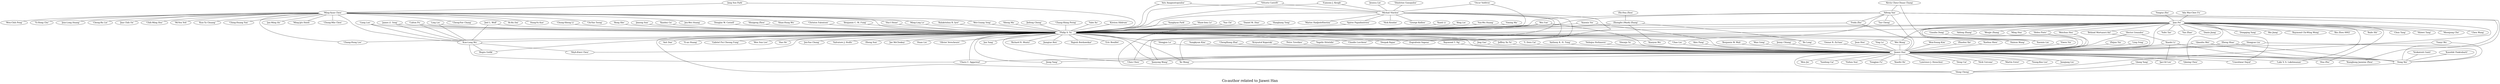 /*****
Co-author related to Jiawei Han
*****/

graph G {
  graph [splines=true overlap=false]
  node  [shape=ellipse, width=0.3, height=0.3]
  15142 [label="'Philip S. Yu'"];
  43 [label="'Xiaoxin Yin'"];
  19495 [label="'Jiawei Han'"];
  444 [label="'Chung-Sheng Li'"];
  4779 [label="'Jian Pei'"];
  802 [label="'Yongtai Zhu'"];
  816 [label="'ChengXiang Zhai'"];
  967 [label="'Tianyi Wu'"];
  27915 [label="'Dong Xin'"];
  1029 [label="'Krzysztof Koperski'"];
  1046 [label="'Petre Tzvetkov'"];
  1049 [label="'Raymond T. Ng'"];
  2890 [label="'Ming-Syan Chen'"];
  1235 [label="'Jong Soo Park'"];
  1264 [label="'Rong She'"];
  1388 [label="'Jimeng Sun'"];
  1692 [label="'Joel L. Wolf'"];
  19518 [label="'Kun-Lung Wu'"];
  9263 [label="'Michail Vlachos'"];
  1745 [label="'Vittorio Castelli'"];
  1815 [label="'Xiaohui Gu'"];
  2128 [label="'Douglas W. Cornell'"];
  2330 [label="'Shuigeng Zhou'"];
  2346 [label="'Christos Faloutsos'"];
  2402 [label="'Benjamin C. M. Fung'"];
  2576 [label="'Xifeng Yan'"];
  2534 [label="'Kevin Chen-Chuan Chang'"];
  28675 [label="'Hong Cheng'"];
  2673 [label="'Qiaozhu Mei'"];
  2677 [label="'Y. Dora Cai'"];
  3285 [label="'Wei-Guang Teng'"];
  3427 [label="'Hongyan Liu'"];
  3454 [label="'Balakrishna R. Iyer'"];
  3755 [label="'Ada Wai-Chee Fu'"];
  3786 [label="'Ming-Jyh Hsieh'"];
  3813 [label="'Eamonn J. Keogh'"];
  4096 [label="'Chung-Min Chen'"];
  4446 [label="'Sheng Ma'"];
  4521 [label="'Oscar Valdivia'"];
  4855 [label="'Jiefeng Cheng'"];
  4955 [label="'Guozhu Dong'"];
  4962 [label="'Jessica Lin'"];
  10170 [label="'Zhongfei (Mark) Zhang'"];
  5005 [label="'Zhi-Hua Zhou'"];
  5067 [label="'Helen Pinto'"];
  5123 [label="'Aris Anagnostopoulos'"];
  5315 [label="'Cheng-Yue Chang'"];
  5432 [label="'Bi-Ru Dai'"];
  5575 [label="'Chun Tang'"];
  5627 [label="'Hung-Yu Kao'"];
  5736 [label="'Anthony K. H. Tung'"];
  5845 [label="'Chi-Yao Tseng'"];
  11618 [label="'Xiaolei Li'"];
  5898 [label="'Hector Gonzalez'"];
  6191 [label="'Nebojsa Stefanovic'"];
  6235 [label="'Jen-Wei Huang'"];
  6250 [label="'Chang-Shing Perng'"];
  6618 [label="'Dimitrios Gunopulos'"];
  6626 [label="'Gang Luo'"];
  6629 [label="'Meichun Hsu'"];
  6673 [label="'James Z. Teng'"];
  6804 [label="'Shan-Hung Wu'"];
  6848 [label="'Yabo Xu'"];
  6871 [label="'Shiwei Tang'"];
  6936 [label="'Kirsten Hildrum'"];
  7455 [label="'Wen-Chih Peng'"];
  7719 [label="'Sanghyun Park'"];
  7900 [label="'Hwanjo Yu'"];
  8271 [label="'Alex Pang'"];
  8444 [label="'Benjamin W. Wah'"];
  8573 [label="'Wan Gong'"];
  8853 [label="'Calton Pu'"];
  8873 [label="'Shaw-hwa Lo'"];
  8919 [label="'Hui-I Hsiao'"];
  8949 [label="'Jenny Chiang'"];
  9128 [label="'Ming-Ling Lo'"];
  9512 [label="'Yi-Hong Chu'"];
  9585 [label="'Yun Chi'"];
  10431 [label="'Osmar R. Za?ane'"];
  10866 [label="'Jian Chih Ou'"];
  11062 [label="'Behzad Mortazavi-Asl'"];
  11122 [label="'Moonjung Cho'"];
  11304 [label="'Chen Wang'"];
  12443 [label="'Jean Hou'"];
  12565 [label="'Ying Lu'"];
  12666 [label="'Won-Young Kim'"];
  13153 [label="'Zhaohui Xie'"];
  13190 [label="'Daniel M. Dias'"];
  13307 [label="'Hanghang Tong'"];
  13331 [label="'Wei Fan'"];
  13411 [label="'Xuehua Shen'"];
  13487 [label="'Yiwen Yin'"];
  13679 [label="'Chih-Ming Hsu'"];
  13942 [label="'Venkatesh Ganti'"];
  14076 [label="'Mi-Yen Yeh'"];
  14386 [label="'Zheng Shao'"];
  14555 [label="'Ling Liu'"];
  14694 [label="'Xiaoli Li'"];
  14705 [label="'Spiros Papadimitriou'"];
  14767 [label="'Bing Liu'"];
  14780 [label="'Feida Zhu'"];
  14810 [label="'Yun-Wu Huang'"];
  15135 [label="'Yiming Ma'"];
  15268 [label="'Aidong Zhang'"];
  15597 [label="'Kun-Ta Chuang'"];
  15933 [label="'Vagelis Hristidis'"];
  15966 [label="'Wenjie Zhang'"];
  16003 [label="'Olivier Verscheure'"];
  16084 [label="'Jeffrey Xu Yu'"];
  16155 [label="'Zhijun Yin'"];
  16391 [label="'Jun Yang'"];
  16518 [label="'Xuemin Lin'"];
  16886 [label="'Bo Long'"];
  17452 [label="'Claudio Lucchese'"];
  17551 [label="'Kaushik Chakrabarti'"];
  17655 [label="'Richard R. Muntz'"];
  17730 [label="'Hongjun Lu'"];
  17759 [label="'Chao Liu'"];
  17807 [label="'Ling Feng'"];
  17814 [label="'Jiangtao Ren'"];
  18018 [label="'Ming Hua'"];
  18334 [label="'Deepak Rajan'"];
  18684 [label="'Nick Koudas'"];
  18805 [label="'Yufei Tao'"];
  18997 [label="'Jiun-Long Huang'"];
  19038 [label="'Yan Zhao'"];
  19068 [label="'Sangkyum Kim'"];
  19168 [label="'Wei Wang'"];
  19213 [label="'Jing Gao'"];
  19270 [label="'Daxin Jiang'"];
  19400 [label="'Rajesh Bordawekar'"];
  19815 [label="'Tao Cheng'"];
  19836 [label="'Eric Bouillet'"];
  19858 [label="'Asit Dan'"];
  20359 [label="'Jiong Yang'"];
  20627 [label="'Yi-an Huang'"];
  20758 [label="'Xiaofei He'"];
  21039 [label="'Dongqing Yang'"];
  21155 [label="'Lawrence J. Henschen'"];
  21209 [label="'Deng Cai'"];
  21266 [label="'Haixun Wang'"];
  21362 [label="'Bugra Gedik'"];
  21430 [label="'Laks V. S. Lakshmanan'"];
  21522 [label="'Qiang Yang'"];
  21634 [label="'George Kollios'"];
  21675 [label="'Bin Jiang'"];
  21681 [label="'Nick Cercone'"];
  21745 [label="'Martin Ester'"];
  21750 [label="'Gabriel Pui Cheong Fung'"];
  22313 [label="'Cheng-Ru Lin'"];
  22539 [label="'Young-Koo Lee'"];
  22705 [label="'Ching-Huang Yun'"];
  23366 [label="'Wee Sun Lee'"];
  23720 [label="'Shyh-Kwei Chen'"];
  23724 [label="'Junqiang Liu'"];
  23744 [label="'Raymond Chi-Wing Wong'"];
  23938 [label="'Xiaoyun Wu'"];
  24058 [label="'Hao He'"];
  24114 [label="'Marios Hadjieleftheriou'"];
  24814 [label="'Bin Zhou 0002'"];
  24851 [label="'Jan-Ming Ho'"];
  25078 [label="'Wen Jin'"];
  25188 [label="'Jen-Yao Chung'"];
  25195 [label="'Chen Chen'"];
  25545 [label="'Salvatore J. Stolfo'"];
  25796 [label="'Yandong Cai'"];
  25817 [label="'Hua Zhu'"];
  25844 [label="'Zheng Sun'"];
  25926 [label="'Chang-Hung Lee'"];
  25999 [label="'Joe McCloskey'"];
  26329 [label="'Huan Liu'"];
  26385 [label="'Jae-Gil Lee'"];
  26652 [label="'Qiming Chen'"];
  26769 [label="'Umeshwar Dayal'"];
  26848 [label="'Zografoula Vagena'"];
  26997 [label="'Jianyong Wang'"];
  27598 [label="'Ke Wang'"];
  28115 [label="'Yizhou Sun'"];
  28213 [label="'Baile Shi'"];
  28419 [label="'Xianghong Jasmine Zhou'"];
  28432 [label="'Yongjian Fu'"];
  28502 [label="'Charu C. Aggarwal'"];
  15142 -- 15933;
  15142 -- 16003;
  15142 -- 16084;
  15142 -- 16391;
  15142 -- 16518;
  15142 -- 16886;
  15142 -- 17452;
  15142 -- 17655;
  15142 -- 17730;
  15142 -- 17759;
  15142 -- 17814;
  15142 -- 18334;
  15142 -- 19168;
  15142 -- 19213;
  15142 -- 19400;
  15142 -- 19495;
  15142 -- 19518;
  15142 -- 19836;
  15142 -- 19858;
  15142 -- 20359;
  15142 -- 20627;
  15142 -- 21266;
  15142 -- 21362;
  15142 -- 21750;
  15142 -- 23366;
  15142 -- 23720;
  15142 -- 23938;
  15142 -- 24058;
  15142 -- 25188;
  15142 -- 25195;
  15142 -- 25545;
  15142 -- 25844;
  15142 -- 25926;
  15142 -- 25999;
  15142 -- 26329;
  15142 -- 26848;
  15142 -- 26997;
  15142 -- 27598;
  15142 -- 28502;
  15142 -- 28675;
  43 -- 15142;
  43 -- 19495;
  19495 -- 20359;
  19495 -- 20758;
  19495 -- 21155;
  19495 -- 21209;
  19495 -- 21430;
  19495 -- 21681;
  19495 -- 21745;
  19495 -- 22539;
  19495 -- 23724;
  19495 -- 25078;
  19495 -- 25195;
  19495 -- 25796;
  19495 -- 25817;
  19495 -- 26385;
  19495 -- 26652;
  19495 -- 26769;
  19495 -- 26997;
  19495 -- 27598;
  19495 -- 27915;
  19495 -- 28115;
  19495 -- 28419;
  19495 -- 28432;
  19495 -- 28502;
  19495 -- 28675;
  444 -- 15142;
  4779 -- 4955;
  4779 -- 5067;
  4779 -- 5575;
  4779 -- 6629;
  4779 -- 6871;
  4779 -- 11062;
  4779 -- 11122;
  4779 -- 11304;
  4779 -- 15142;
  4779 -- 15268;
  4779 -- 15966;
  4779 -- 16518;
  4779 -- 18018;
  4779 -- 18805;
  4779 -- 19038;
  4779 -- 19168;
  4779 -- 19270;
  4779 -- 19495;
  4779 -- 21039;
  4779 -- 21266;
  4779 -- 21430;
  4779 -- 21675;
  4779 -- 23744;
  4779 -- 24814;
  4779 -- 25817;
  4779 -- 26652;
  4779 -- 26769;
  4779 -- 26997;
  4779 -- 27598;
  4779 -- 28213;
  802 -- 4779;
  816 -- 19495;
  967 -- 19495;
  967 -- 27915;
  27915 -- 28675;
  1029 -- 19495;
  1046 -- 19495;
  1049 -- 19495;
  2890 -- 3285;
  2890 -- 3786;
  2890 -- 4096;
  2890 -- 5315;
  2890 -- 5432;
  2890 -- 5627;
  2890 -- 5845;
  2890 -- 6235;
  2890 -- 6804;
  2890 -- 7455;
  2890 -- 8919;
  2890 -- 9128;
  2890 -- 9512;
  2890 -- 10866;
  2890 -- 13679;
  2890 -- 14076;
  2890 -- 15142;
  2890 -- 15597;
  2890 -- 18997;
  2890 -- 19518;
  2890 -- 22313;
  2890 -- 22705;
  2890 -- 24851;
  2890 -- 25926;
  1235 -- 2890;
  1235 -- 15142;
  1264 -- 15142;
  1388 -- 15142;
  1692 -- 15142;
  1692 -- 19518;
  19518 -- 21362;
  19518 -- 23720;
  19518 -- 28502;
  9263 -- 14705;
  9263 -- 15142;
  9263 -- 15933;
  9263 -- 17452;
  9263 -- 18334;
  9263 -- 18684;
  9263 -- 21634;
  9263 -- 24114;
  9263 -- 26848;
  1745 -- 9263;
  1745 -- 15142;
  1815 -- 15142;
  2128 -- 15142;
  2330 -- 15142;
  2346 -- 15142;
  2402 -- 15142;
  2576 -- 14780;
  2576 -- 15142;
  2576 -- 17759;
  2576 -- 19495;
  2576 -- 19815;
  2576 -- 25195;
  2576 -- 27915;
  2576 -- 28419;
  2576 -- 28675;
  2534 -- 2576;
  2534 -- 19495;
  2673 -- 19495;
  2673 -- 27915;
  2677 -- 19495;
  3285 -- 15142;
  3427 -- 19495;
  3427 -- 27915;
  3454 -- 15142;
  3755 -- 4779;
  3813 -- 9263;
  3813 -- 15142;
  4446 -- 15142;
  4521 -- 9263;
  4521 -- 15142;
  4855 -- 15142;
  4955 -- 19495;
  4962 -- 9263;
  10170 -- 15142;
  10170 -- 16886;
  10170 -- 23938;
  5005 -- 10170;
  5067 -- 19495;
  5123 -- 9263;
  5123 -- 15142;
  5736 -- 19495;
  11618 -- 19495;
  11618 -- 26385;
  11618 -- 27915;
  5898 -- 11618;
  5898 -- 19495;
  6191 -- 19495;
  6250 -- 15142;
  6618 -- 9263;
  6626 -- 15142;
  6626 -- 19518;
  6629 -- 19495;
  6673 -- 15142;
  6673 -- 19518;
  6848 -- 15142;
  6936 -- 15142;
  7719 -- 15142;
  7900 -- 19495;
  8271 -- 19495;
  8444 -- 19495;
  8573 -- 19495;
  8853 -- 15142;
  8853 -- 19518;
  8873 -- 15142;
  8919 -- 15142;
  8949 -- 19495;
  9128 -- 15142;
  9585 -- 15142;
  10431 -- 19495;
  11062 -- 19495;
  12443 -- 19495;
  12565 -- 19495;
  12666 -- 19495;
  13153 -- 19495;
  13190 -- 15142;
  13307 -- 15142;
  13331 -- 15142;
  13331 -- 19495;
  13331 -- 28675;
  13411 -- 19495;
  13487 -- 19495;
  13942 -- 27915;
  14386 -- 19495;
  14386 -- 27915;
  14555 -- 15142;
  14555 -- 19518;
  14694 -- 15142;
  14705 -- 15142;
  14767 -- 15142;
  14780 -- 15142;
  14780 -- 19495;
  14810 -- 15142;
  15135 -- 15142;
  16084 -- 19495;
  16155 -- 19495;
  17551 -- 27915;
  17730 -- 19495;
  17759 -- 19495;
  17807 -- 19495;
  19068 -- 19495;
  19168 -- 19495;
  19213 -- 19495;
  21522 -- 28675;
  label = "\nCo-author related to Jiawei Han\n";  fontsize=24;
}
